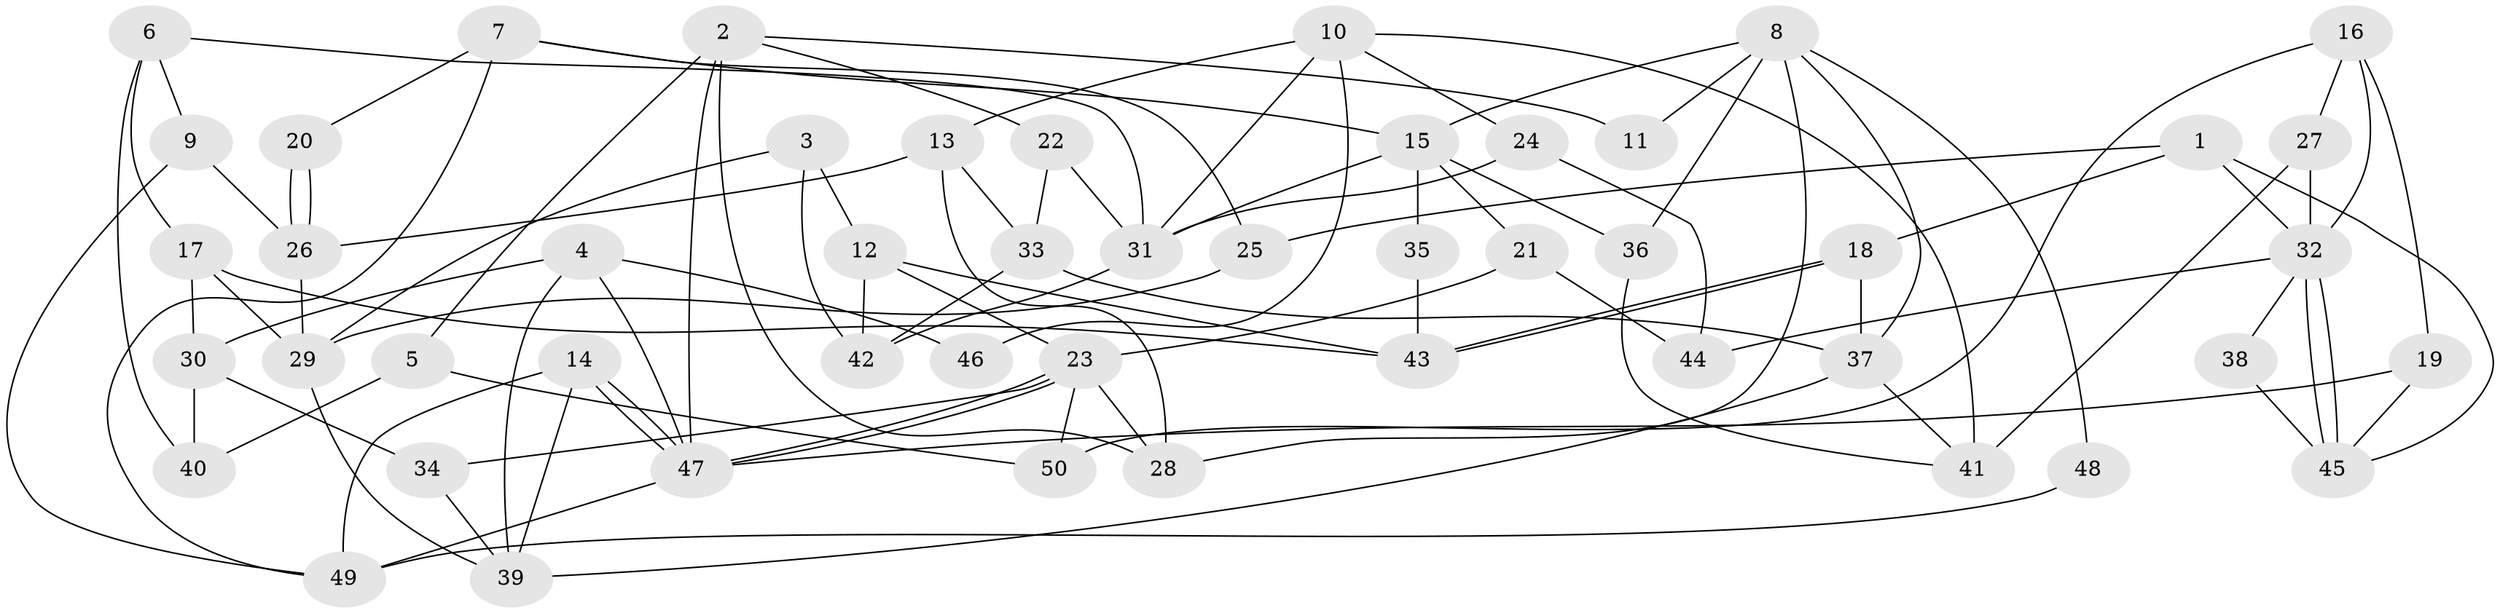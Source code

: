 // coarse degree distribution, {3: 0.28, 8: 0.12, 7: 0.08, 13: 0.04, 6: 0.12, 4: 0.08, 5: 0.12, 2: 0.12, 1: 0.04}
// Generated by graph-tools (version 1.1) at 2025/18/03/04/25 18:18:55]
// undirected, 50 vertices, 100 edges
graph export_dot {
graph [start="1"]
  node [color=gray90,style=filled];
  1;
  2;
  3;
  4;
  5;
  6;
  7;
  8;
  9;
  10;
  11;
  12;
  13;
  14;
  15;
  16;
  17;
  18;
  19;
  20;
  21;
  22;
  23;
  24;
  25;
  26;
  27;
  28;
  29;
  30;
  31;
  32;
  33;
  34;
  35;
  36;
  37;
  38;
  39;
  40;
  41;
  42;
  43;
  44;
  45;
  46;
  47;
  48;
  49;
  50;
  1 -- 32;
  1 -- 45;
  1 -- 18;
  1 -- 25;
  2 -- 28;
  2 -- 47;
  2 -- 5;
  2 -- 11;
  2 -- 22;
  3 -- 29;
  3 -- 12;
  3 -- 42;
  4 -- 47;
  4 -- 39;
  4 -- 30;
  4 -- 46;
  5 -- 40;
  5 -- 50;
  6 -- 17;
  6 -- 31;
  6 -- 9;
  6 -- 40;
  7 -- 25;
  7 -- 49;
  7 -- 15;
  7 -- 20;
  8 -- 15;
  8 -- 37;
  8 -- 11;
  8 -- 28;
  8 -- 36;
  8 -- 48;
  9 -- 26;
  9 -- 49;
  10 -- 31;
  10 -- 41;
  10 -- 13;
  10 -- 24;
  10 -- 46;
  12 -- 23;
  12 -- 42;
  12 -- 43;
  13 -- 28;
  13 -- 26;
  13 -- 33;
  14 -- 49;
  14 -- 47;
  14 -- 47;
  14 -- 39;
  15 -- 21;
  15 -- 31;
  15 -- 35;
  15 -- 36;
  16 -- 32;
  16 -- 50;
  16 -- 19;
  16 -- 27;
  17 -- 29;
  17 -- 43;
  17 -- 30;
  18 -- 43;
  18 -- 43;
  18 -- 37;
  19 -- 47;
  19 -- 45;
  20 -- 26;
  20 -- 26;
  21 -- 23;
  21 -- 44;
  22 -- 31;
  22 -- 33;
  23 -- 34;
  23 -- 47;
  23 -- 47;
  23 -- 28;
  23 -- 50;
  24 -- 31;
  24 -- 44;
  25 -- 29;
  26 -- 29;
  27 -- 41;
  27 -- 32;
  29 -- 39;
  30 -- 34;
  30 -- 40;
  31 -- 42;
  32 -- 45;
  32 -- 45;
  32 -- 38;
  32 -- 44;
  33 -- 37;
  33 -- 42;
  34 -- 39;
  35 -- 43;
  36 -- 41;
  37 -- 39;
  37 -- 41;
  38 -- 45;
  47 -- 49;
  48 -- 49;
}

